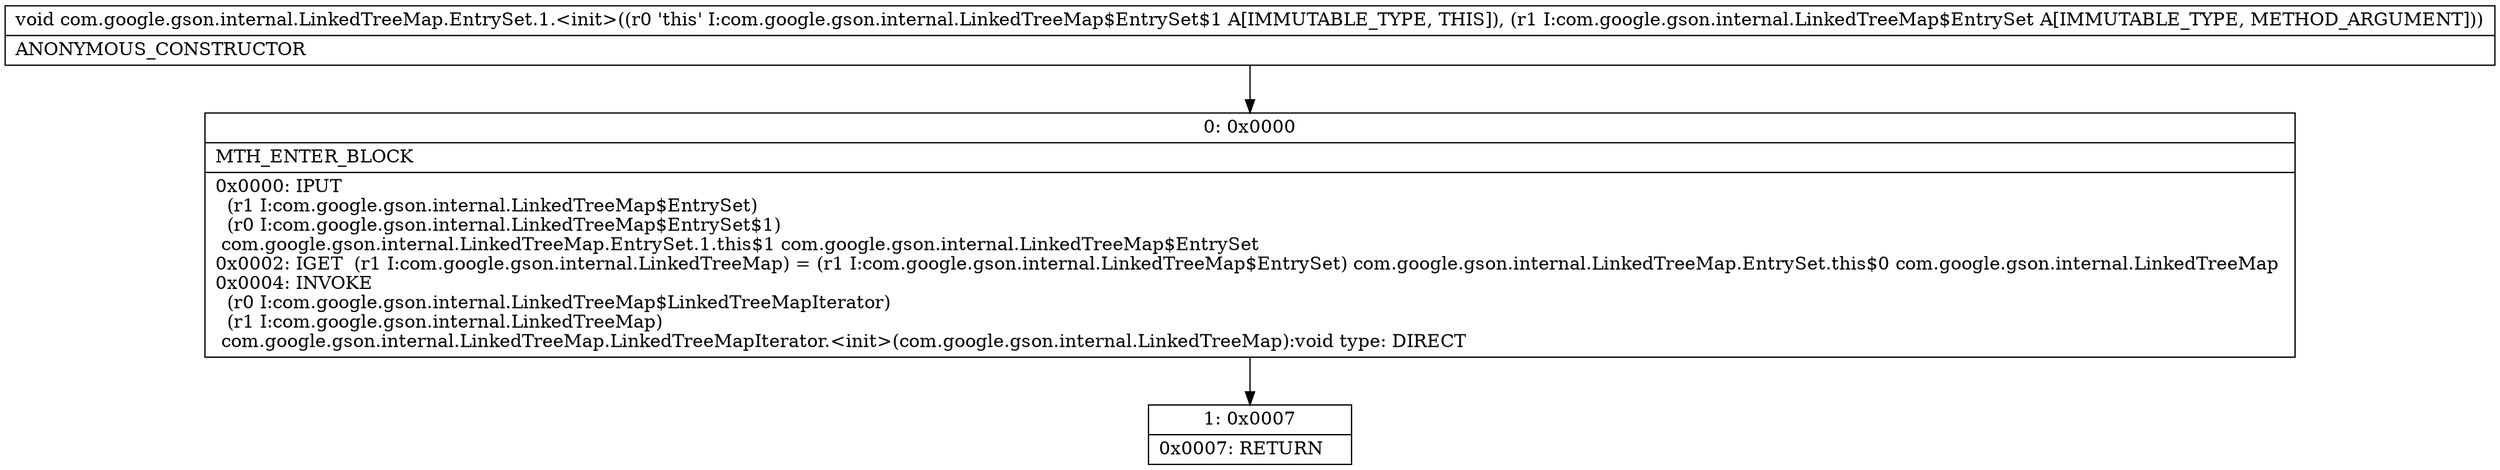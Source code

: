 digraph "CFG forcom.google.gson.internal.LinkedTreeMap.EntrySet.1.\<init\>(Lcom\/google\/gson\/internal\/LinkedTreeMap$EntrySet;)V" {
Node_0 [shape=record,label="{0\:\ 0x0000|MTH_ENTER_BLOCK\l|0x0000: IPUT  \l  (r1 I:com.google.gson.internal.LinkedTreeMap$EntrySet)\l  (r0 I:com.google.gson.internal.LinkedTreeMap$EntrySet$1)\l com.google.gson.internal.LinkedTreeMap.EntrySet.1.this$1 com.google.gson.internal.LinkedTreeMap$EntrySet \l0x0002: IGET  (r1 I:com.google.gson.internal.LinkedTreeMap) = (r1 I:com.google.gson.internal.LinkedTreeMap$EntrySet) com.google.gson.internal.LinkedTreeMap.EntrySet.this$0 com.google.gson.internal.LinkedTreeMap \l0x0004: INVOKE  \l  (r0 I:com.google.gson.internal.LinkedTreeMap$LinkedTreeMapIterator)\l  (r1 I:com.google.gson.internal.LinkedTreeMap)\l com.google.gson.internal.LinkedTreeMap.LinkedTreeMapIterator.\<init\>(com.google.gson.internal.LinkedTreeMap):void type: DIRECT \l}"];
Node_1 [shape=record,label="{1\:\ 0x0007|0x0007: RETURN   \l}"];
MethodNode[shape=record,label="{void com.google.gson.internal.LinkedTreeMap.EntrySet.1.\<init\>((r0 'this' I:com.google.gson.internal.LinkedTreeMap$EntrySet$1 A[IMMUTABLE_TYPE, THIS]), (r1 I:com.google.gson.internal.LinkedTreeMap$EntrySet A[IMMUTABLE_TYPE, METHOD_ARGUMENT]))  | ANONYMOUS_CONSTRUCTOR\l}"];
MethodNode -> Node_0;
Node_0 -> Node_1;
}

